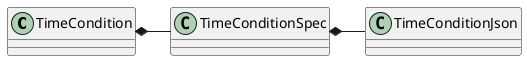 @startuml
'https://plantuml.com/class-diagram

class TimeCondition

TimeCondition *- TimeConditionSpec
TimeConditionSpec *- TimeConditionJson

@enduml
